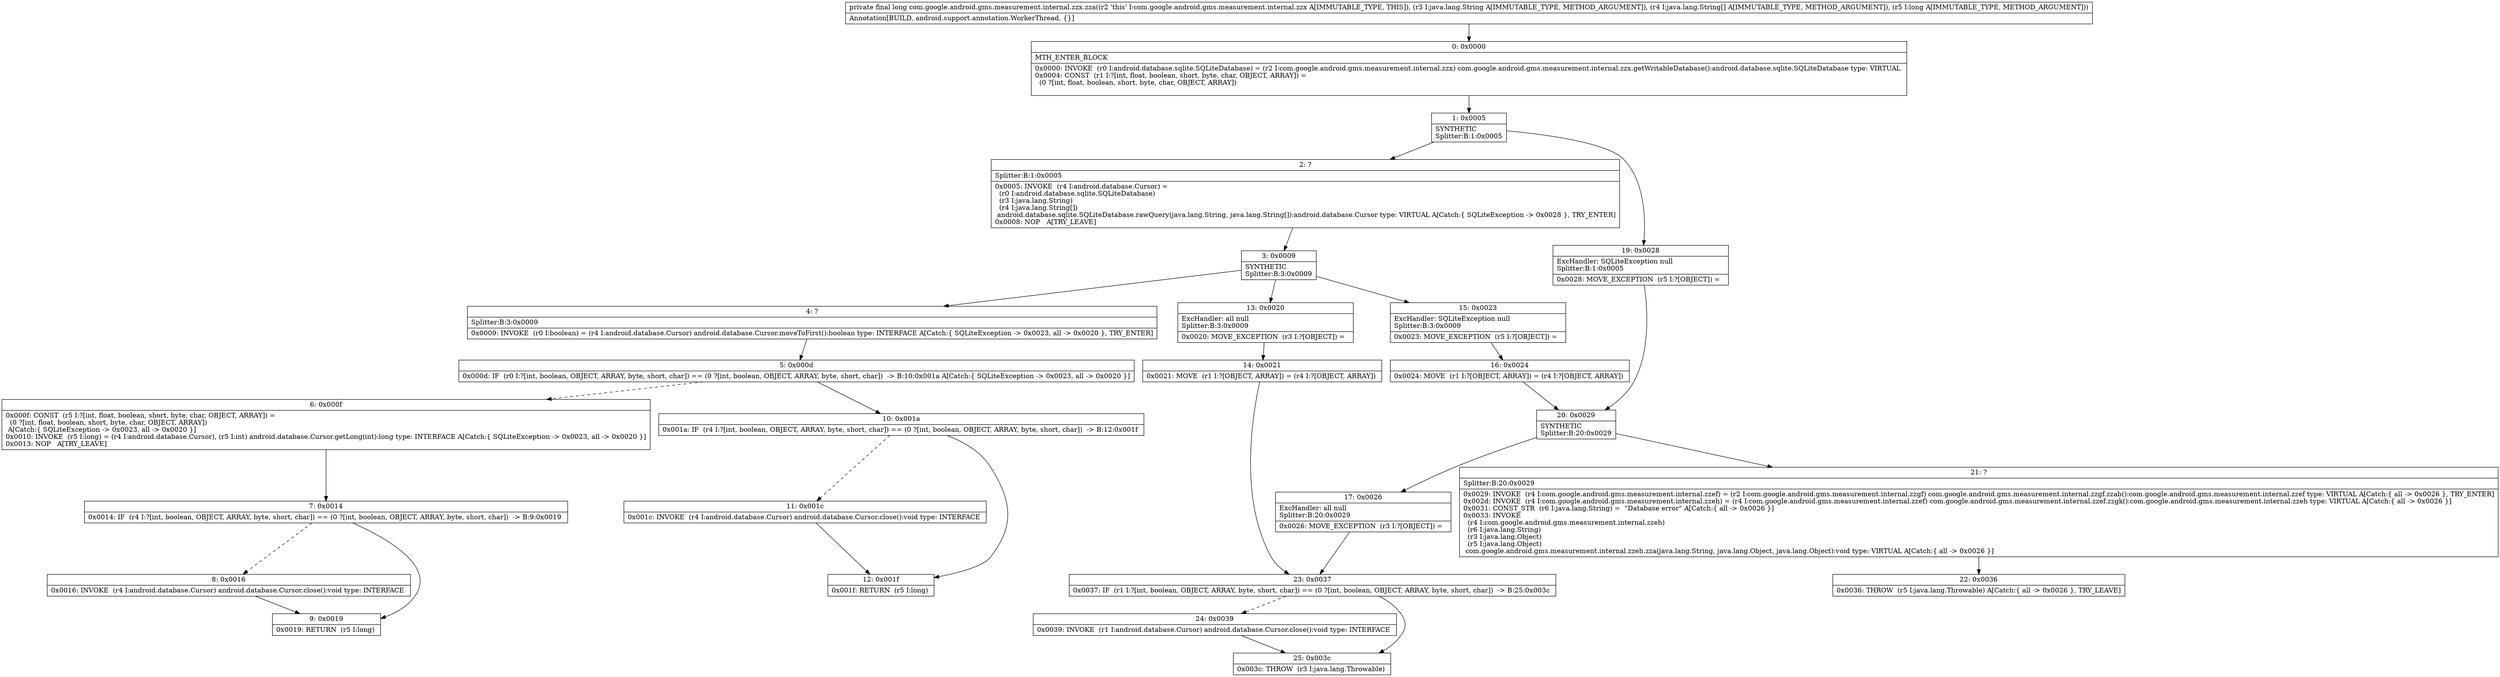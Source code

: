 digraph "CFG forcom.google.android.gms.measurement.internal.zzx.zza(Ljava\/lang\/String;[Ljava\/lang\/String;J)J" {
Node_0 [shape=record,label="{0\:\ 0x0000|MTH_ENTER_BLOCK\l|0x0000: INVOKE  (r0 I:android.database.sqlite.SQLiteDatabase) = (r2 I:com.google.android.gms.measurement.internal.zzx) com.google.android.gms.measurement.internal.zzx.getWritableDatabase():android.database.sqlite.SQLiteDatabase type: VIRTUAL \l0x0004: CONST  (r1 I:?[int, float, boolean, short, byte, char, OBJECT, ARRAY]) = \l  (0 ?[int, float, boolean, short, byte, char, OBJECT, ARRAY])\l \l}"];
Node_1 [shape=record,label="{1\:\ 0x0005|SYNTHETIC\lSplitter:B:1:0x0005\l}"];
Node_2 [shape=record,label="{2\:\ ?|Splitter:B:1:0x0005\l|0x0005: INVOKE  (r4 I:android.database.Cursor) = \l  (r0 I:android.database.sqlite.SQLiteDatabase)\l  (r3 I:java.lang.String)\l  (r4 I:java.lang.String[])\l android.database.sqlite.SQLiteDatabase.rawQuery(java.lang.String, java.lang.String[]):android.database.Cursor type: VIRTUAL A[Catch:\{ SQLiteException \-\> 0x0028 \}, TRY_ENTER]\l0x0008: NOP   A[TRY_LEAVE]\l}"];
Node_3 [shape=record,label="{3\:\ 0x0009|SYNTHETIC\lSplitter:B:3:0x0009\l}"];
Node_4 [shape=record,label="{4\:\ ?|Splitter:B:3:0x0009\l|0x0009: INVOKE  (r0 I:boolean) = (r4 I:android.database.Cursor) android.database.Cursor.moveToFirst():boolean type: INTERFACE A[Catch:\{ SQLiteException \-\> 0x0023, all \-\> 0x0020 \}, TRY_ENTER]\l}"];
Node_5 [shape=record,label="{5\:\ 0x000d|0x000d: IF  (r0 I:?[int, boolean, OBJECT, ARRAY, byte, short, char]) == (0 ?[int, boolean, OBJECT, ARRAY, byte, short, char])  \-\> B:10:0x001a A[Catch:\{ SQLiteException \-\> 0x0023, all \-\> 0x0020 \}]\l}"];
Node_6 [shape=record,label="{6\:\ 0x000f|0x000f: CONST  (r5 I:?[int, float, boolean, short, byte, char, OBJECT, ARRAY]) = \l  (0 ?[int, float, boolean, short, byte, char, OBJECT, ARRAY])\l A[Catch:\{ SQLiteException \-\> 0x0023, all \-\> 0x0020 \}]\l0x0010: INVOKE  (r5 I:long) = (r4 I:android.database.Cursor), (r5 I:int) android.database.Cursor.getLong(int):long type: INTERFACE A[Catch:\{ SQLiteException \-\> 0x0023, all \-\> 0x0020 \}]\l0x0013: NOP   A[TRY_LEAVE]\l}"];
Node_7 [shape=record,label="{7\:\ 0x0014|0x0014: IF  (r4 I:?[int, boolean, OBJECT, ARRAY, byte, short, char]) == (0 ?[int, boolean, OBJECT, ARRAY, byte, short, char])  \-\> B:9:0x0019 \l}"];
Node_8 [shape=record,label="{8\:\ 0x0016|0x0016: INVOKE  (r4 I:android.database.Cursor) android.database.Cursor.close():void type: INTERFACE \l}"];
Node_9 [shape=record,label="{9\:\ 0x0019|0x0019: RETURN  (r5 I:long) \l}"];
Node_10 [shape=record,label="{10\:\ 0x001a|0x001a: IF  (r4 I:?[int, boolean, OBJECT, ARRAY, byte, short, char]) == (0 ?[int, boolean, OBJECT, ARRAY, byte, short, char])  \-\> B:12:0x001f \l}"];
Node_11 [shape=record,label="{11\:\ 0x001c|0x001c: INVOKE  (r4 I:android.database.Cursor) android.database.Cursor.close():void type: INTERFACE \l}"];
Node_12 [shape=record,label="{12\:\ 0x001f|0x001f: RETURN  (r5 I:long) \l}"];
Node_13 [shape=record,label="{13\:\ 0x0020|ExcHandler: all null\lSplitter:B:3:0x0009\l|0x0020: MOVE_EXCEPTION  (r3 I:?[OBJECT]) =  \l}"];
Node_14 [shape=record,label="{14\:\ 0x0021|0x0021: MOVE  (r1 I:?[OBJECT, ARRAY]) = (r4 I:?[OBJECT, ARRAY]) \l}"];
Node_15 [shape=record,label="{15\:\ 0x0023|ExcHandler: SQLiteException null\lSplitter:B:3:0x0009\l|0x0023: MOVE_EXCEPTION  (r5 I:?[OBJECT]) =  \l}"];
Node_16 [shape=record,label="{16\:\ 0x0024|0x0024: MOVE  (r1 I:?[OBJECT, ARRAY]) = (r4 I:?[OBJECT, ARRAY]) \l}"];
Node_17 [shape=record,label="{17\:\ 0x0026|ExcHandler: all null\lSplitter:B:20:0x0029\l|0x0026: MOVE_EXCEPTION  (r3 I:?[OBJECT]) =  \l}"];
Node_19 [shape=record,label="{19\:\ 0x0028|ExcHandler: SQLiteException null\lSplitter:B:1:0x0005\l|0x0028: MOVE_EXCEPTION  (r5 I:?[OBJECT]) =  \l}"];
Node_20 [shape=record,label="{20\:\ 0x0029|SYNTHETIC\lSplitter:B:20:0x0029\l}"];
Node_21 [shape=record,label="{21\:\ ?|Splitter:B:20:0x0029\l|0x0029: INVOKE  (r4 I:com.google.android.gms.measurement.internal.zzef) = (r2 I:com.google.android.gms.measurement.internal.zzgf) com.google.android.gms.measurement.internal.zzgf.zzab():com.google.android.gms.measurement.internal.zzef type: VIRTUAL A[Catch:\{ all \-\> 0x0026 \}, TRY_ENTER]\l0x002d: INVOKE  (r4 I:com.google.android.gms.measurement.internal.zzeh) = (r4 I:com.google.android.gms.measurement.internal.zzef) com.google.android.gms.measurement.internal.zzef.zzgk():com.google.android.gms.measurement.internal.zzeh type: VIRTUAL A[Catch:\{ all \-\> 0x0026 \}]\l0x0031: CONST_STR  (r6 I:java.lang.String) =  \"Database error\" A[Catch:\{ all \-\> 0x0026 \}]\l0x0033: INVOKE  \l  (r4 I:com.google.android.gms.measurement.internal.zzeh)\l  (r6 I:java.lang.String)\l  (r3 I:java.lang.Object)\l  (r5 I:java.lang.Object)\l com.google.android.gms.measurement.internal.zzeh.zza(java.lang.String, java.lang.Object, java.lang.Object):void type: VIRTUAL A[Catch:\{ all \-\> 0x0026 \}]\l}"];
Node_22 [shape=record,label="{22\:\ 0x0036|0x0036: THROW  (r5 I:java.lang.Throwable) A[Catch:\{ all \-\> 0x0026 \}, TRY_LEAVE]\l}"];
Node_23 [shape=record,label="{23\:\ 0x0037|0x0037: IF  (r1 I:?[int, boolean, OBJECT, ARRAY, byte, short, char]) == (0 ?[int, boolean, OBJECT, ARRAY, byte, short, char])  \-\> B:25:0x003c \l}"];
Node_24 [shape=record,label="{24\:\ 0x0039|0x0039: INVOKE  (r1 I:android.database.Cursor) android.database.Cursor.close():void type: INTERFACE \l}"];
Node_25 [shape=record,label="{25\:\ 0x003c|0x003c: THROW  (r3 I:java.lang.Throwable) \l}"];
MethodNode[shape=record,label="{private final long com.google.android.gms.measurement.internal.zzx.zza((r2 'this' I:com.google.android.gms.measurement.internal.zzx A[IMMUTABLE_TYPE, THIS]), (r3 I:java.lang.String A[IMMUTABLE_TYPE, METHOD_ARGUMENT]), (r4 I:java.lang.String[] A[IMMUTABLE_TYPE, METHOD_ARGUMENT]), (r5 I:long A[IMMUTABLE_TYPE, METHOD_ARGUMENT]))  | Annotation[BUILD, android.support.annotation.WorkerThread, \{\}]\l}"];
MethodNode -> Node_0;
Node_0 -> Node_1;
Node_1 -> Node_2;
Node_1 -> Node_19;
Node_2 -> Node_3;
Node_3 -> Node_4;
Node_3 -> Node_15;
Node_3 -> Node_13;
Node_4 -> Node_5;
Node_5 -> Node_6[style=dashed];
Node_5 -> Node_10;
Node_6 -> Node_7;
Node_7 -> Node_8[style=dashed];
Node_7 -> Node_9;
Node_8 -> Node_9;
Node_10 -> Node_11[style=dashed];
Node_10 -> Node_12;
Node_11 -> Node_12;
Node_13 -> Node_14;
Node_14 -> Node_23;
Node_15 -> Node_16;
Node_16 -> Node_20;
Node_17 -> Node_23;
Node_19 -> Node_20;
Node_20 -> Node_21;
Node_20 -> Node_17;
Node_21 -> Node_22;
Node_23 -> Node_24[style=dashed];
Node_23 -> Node_25;
Node_24 -> Node_25;
}

